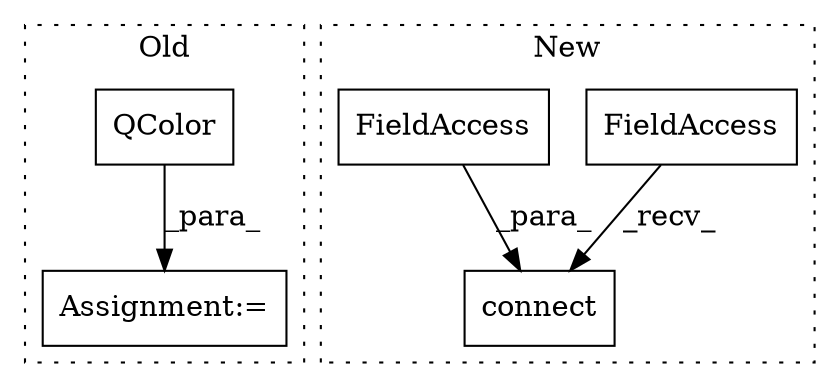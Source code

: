 digraph G {
subgraph cluster0 {
1 [label="QColor" a="32" s="2718,2732" l="7,1" shape="box"];
5 [label="Assignment:=" a="7" s="2717" l="1" shape="box"];
label = "Old";
style="dotted";
}
subgraph cluster1 {
2 [label="connect" a="32" s="3362,3390" l="8,1" shape="box"];
3 [label="FieldAccess" a="22" s="3340" l="21" shape="box"];
4 [label="FieldAccess" a="22" s="3370" l="20" shape="box"];
label = "New";
style="dotted";
}
1 -> 5 [label="_para_"];
3 -> 2 [label="_recv_"];
4 -> 2 [label="_para_"];
}